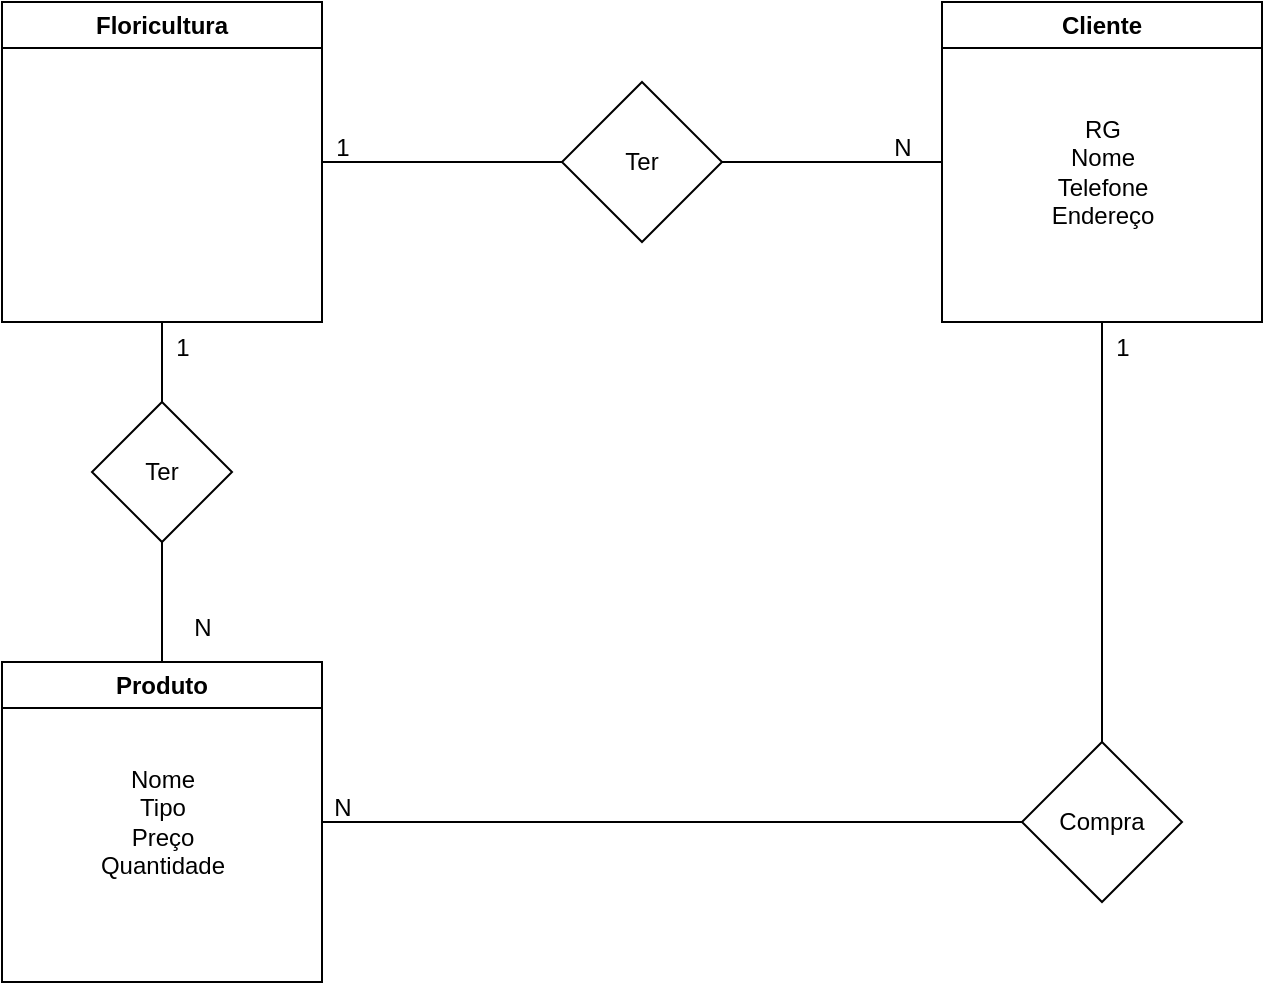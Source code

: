 <mxfile version="21.7.1" type="github">
  <diagram name="Página-1" id="Dov8Kka9WfZ0M7vMkqQS">
    <mxGraphModel dx="1674" dy="767" grid="1" gridSize="10" guides="1" tooltips="1" connect="1" arrows="1" fold="1" page="1" pageScale="1" pageWidth="827" pageHeight="1169" math="0" shadow="0">
      <root>
        <mxCell id="0" />
        <mxCell id="1" parent="0" />
        <mxCell id="f8mZ4YBtqhRP99mtQS2d-3" value="Cliente" style="swimlane;whiteSpace=wrap;html=1;" parent="1" vertex="1">
          <mxGeometry x="550" y="80" width="160" height="160" as="geometry" />
        </mxCell>
        <mxCell id="f8mZ4YBtqhRP99mtQS2d-16" value="&lt;div&gt;RG&lt;/div&gt;&lt;div&gt;Nome&lt;/div&gt;&lt;div&gt;Telefone&lt;/div&gt;&lt;div&gt;Endereço&lt;br&gt;&lt;/div&gt;" style="text;html=1;align=center;verticalAlign=middle;resizable=0;points=[];autosize=1;strokeColor=none;fillColor=none;" parent="f8mZ4YBtqhRP99mtQS2d-3" vertex="1">
          <mxGeometry x="40" y="50" width="80" height="70" as="geometry" />
        </mxCell>
        <mxCell id="f8mZ4YBtqhRP99mtQS2d-4" value="Produto" style="swimlane;whiteSpace=wrap;html=1;" parent="1" vertex="1">
          <mxGeometry x="80" y="410" width="160" height="160" as="geometry" />
        </mxCell>
        <mxCell id="f8mZ4YBtqhRP99mtQS2d-22" value="&lt;div&gt;Nome&lt;/div&gt;&lt;div&gt;Tipo&lt;/div&gt;&lt;div&gt;Preço&lt;/div&gt;&lt;div&gt;Quantidade&lt;br&gt;&lt;/div&gt;" style="text;html=1;align=center;verticalAlign=middle;resizable=0;points=[];autosize=1;strokeColor=none;fillColor=none;" parent="f8mZ4YBtqhRP99mtQS2d-4" vertex="1">
          <mxGeometry x="35" y="45" width="90" height="70" as="geometry" />
        </mxCell>
        <mxCell id="f8mZ4YBtqhRP99mtQS2d-5" value="Floricultura" style="swimlane;whiteSpace=wrap;html=1;" parent="1" vertex="1">
          <mxGeometry x="80" y="80" width="160" height="160" as="geometry" />
        </mxCell>
        <mxCell id="f8mZ4YBtqhRP99mtQS2d-6" value="Compra" style="rhombus;whiteSpace=wrap;html=1;" parent="1" vertex="1">
          <mxGeometry x="590" y="450" width="80" height="80" as="geometry" />
        </mxCell>
        <mxCell id="f8mZ4YBtqhRP99mtQS2d-7" value="Ter" style="rhombus;whiteSpace=wrap;html=1;" parent="1" vertex="1">
          <mxGeometry x="125" y="280" width="70" height="70" as="geometry" />
        </mxCell>
        <mxCell id="f8mZ4YBtqhRP99mtQS2d-8" value="Ter" style="rhombus;whiteSpace=wrap;html=1;" parent="1" vertex="1">
          <mxGeometry x="360" y="120" width="80" height="80" as="geometry" />
        </mxCell>
        <mxCell id="f8mZ4YBtqhRP99mtQS2d-10" value="" style="endArrow=none;html=1;rounded=0;exitX=0.5;exitY=1;exitDx=0;exitDy=0;entryX=0.5;entryY=0;entryDx=0;entryDy=0;" parent="1" source="f8mZ4YBtqhRP99mtQS2d-5" target="f8mZ4YBtqhRP99mtQS2d-7" edge="1">
          <mxGeometry width="50" height="50" relative="1" as="geometry">
            <mxPoint x="410" y="400" as="sourcePoint" />
            <mxPoint x="460" y="350" as="targetPoint" />
          </mxGeometry>
        </mxCell>
        <mxCell id="f8mZ4YBtqhRP99mtQS2d-11" value="" style="endArrow=none;html=1;rounded=0;entryX=1;entryY=0.5;entryDx=0;entryDy=0;" parent="1" source="f8mZ4YBtqhRP99mtQS2d-8" target="f8mZ4YBtqhRP99mtQS2d-5" edge="1">
          <mxGeometry width="50" height="50" relative="1" as="geometry">
            <mxPoint x="410" y="400" as="sourcePoint" />
            <mxPoint x="460" y="350" as="targetPoint" />
          </mxGeometry>
        </mxCell>
        <mxCell id="f8mZ4YBtqhRP99mtQS2d-12" value="" style="endArrow=none;html=1;rounded=0;entryX=0;entryY=0.5;entryDx=0;entryDy=0;exitX=1;exitY=0.5;exitDx=0;exitDy=0;" parent="1" source="f8mZ4YBtqhRP99mtQS2d-8" target="f8mZ4YBtqhRP99mtQS2d-3" edge="1">
          <mxGeometry width="50" height="50" relative="1" as="geometry">
            <mxPoint x="410" y="400" as="sourcePoint" />
            <mxPoint x="460" y="350" as="targetPoint" />
          </mxGeometry>
        </mxCell>
        <mxCell id="f8mZ4YBtqhRP99mtQS2d-13" value="" style="endArrow=none;html=1;rounded=0;exitX=0.5;exitY=0;exitDx=0;exitDy=0;entryX=0.5;entryY=1;entryDx=0;entryDy=0;" parent="1" source="f8mZ4YBtqhRP99mtQS2d-6" target="f8mZ4YBtqhRP99mtQS2d-3" edge="1">
          <mxGeometry width="50" height="50" relative="1" as="geometry">
            <mxPoint x="410" y="400" as="sourcePoint" />
            <mxPoint x="460" y="350" as="targetPoint" />
          </mxGeometry>
        </mxCell>
        <mxCell id="f8mZ4YBtqhRP99mtQS2d-14" value="" style="endArrow=none;html=1;rounded=0;exitX=0;exitY=0.5;exitDx=0;exitDy=0;entryX=1;entryY=0.5;entryDx=0;entryDy=0;" parent="1" source="f8mZ4YBtqhRP99mtQS2d-6" target="f8mZ4YBtqhRP99mtQS2d-4" edge="1">
          <mxGeometry width="50" height="50" relative="1" as="geometry">
            <mxPoint x="479" y="600" as="sourcePoint" />
            <mxPoint x="349" y="460" as="targetPoint" />
          </mxGeometry>
        </mxCell>
        <mxCell id="f8mZ4YBtqhRP99mtQS2d-15" value="" style="endArrow=none;html=1;rounded=0;exitX=0.5;exitY=1;exitDx=0;exitDy=0;" parent="1" source="f8mZ4YBtqhRP99mtQS2d-7" edge="1">
          <mxGeometry width="50" height="50" relative="1" as="geometry">
            <mxPoint x="410" y="400" as="sourcePoint" />
            <mxPoint x="160" y="410" as="targetPoint" />
          </mxGeometry>
        </mxCell>
        <mxCell id="f8mZ4YBtqhRP99mtQS2d-23" value="1" style="text;html=1;align=center;verticalAlign=middle;resizable=0;points=[];autosize=1;strokeColor=none;fillColor=none;" parent="1" vertex="1">
          <mxGeometry x="155" y="238" width="30" height="30" as="geometry" />
        </mxCell>
        <mxCell id="f8mZ4YBtqhRP99mtQS2d-24" value="N" style="text;html=1;align=center;verticalAlign=middle;resizable=0;points=[];autosize=1;strokeColor=none;fillColor=none;" parent="1" vertex="1">
          <mxGeometry x="165" y="378" width="30" height="30" as="geometry" />
        </mxCell>
        <mxCell id="f8mZ4YBtqhRP99mtQS2d-25" value="1" style="text;html=1;align=center;verticalAlign=middle;resizable=0;points=[];autosize=1;strokeColor=none;fillColor=none;" parent="1" vertex="1">
          <mxGeometry x="235" y="138" width="30" height="30" as="geometry" />
        </mxCell>
        <mxCell id="f8mZ4YBtqhRP99mtQS2d-26" value="N" style="text;html=1;align=center;verticalAlign=middle;resizable=0;points=[];autosize=1;strokeColor=none;fillColor=none;" parent="1" vertex="1">
          <mxGeometry x="515" y="138" width="30" height="30" as="geometry" />
        </mxCell>
        <mxCell id="f8mZ4YBtqhRP99mtQS2d-27" value="1" style="text;html=1;align=center;verticalAlign=middle;resizable=0;points=[];autosize=1;strokeColor=none;fillColor=none;" parent="1" vertex="1">
          <mxGeometry x="625" y="238" width="30" height="30" as="geometry" />
        </mxCell>
        <mxCell id="f8mZ4YBtqhRP99mtQS2d-28" value="N" style="text;html=1;align=center;verticalAlign=middle;resizable=0;points=[];autosize=1;strokeColor=none;fillColor=none;" parent="1" vertex="1">
          <mxGeometry x="235" y="468" width="30" height="30" as="geometry" />
        </mxCell>
      </root>
    </mxGraphModel>
  </diagram>
</mxfile>
